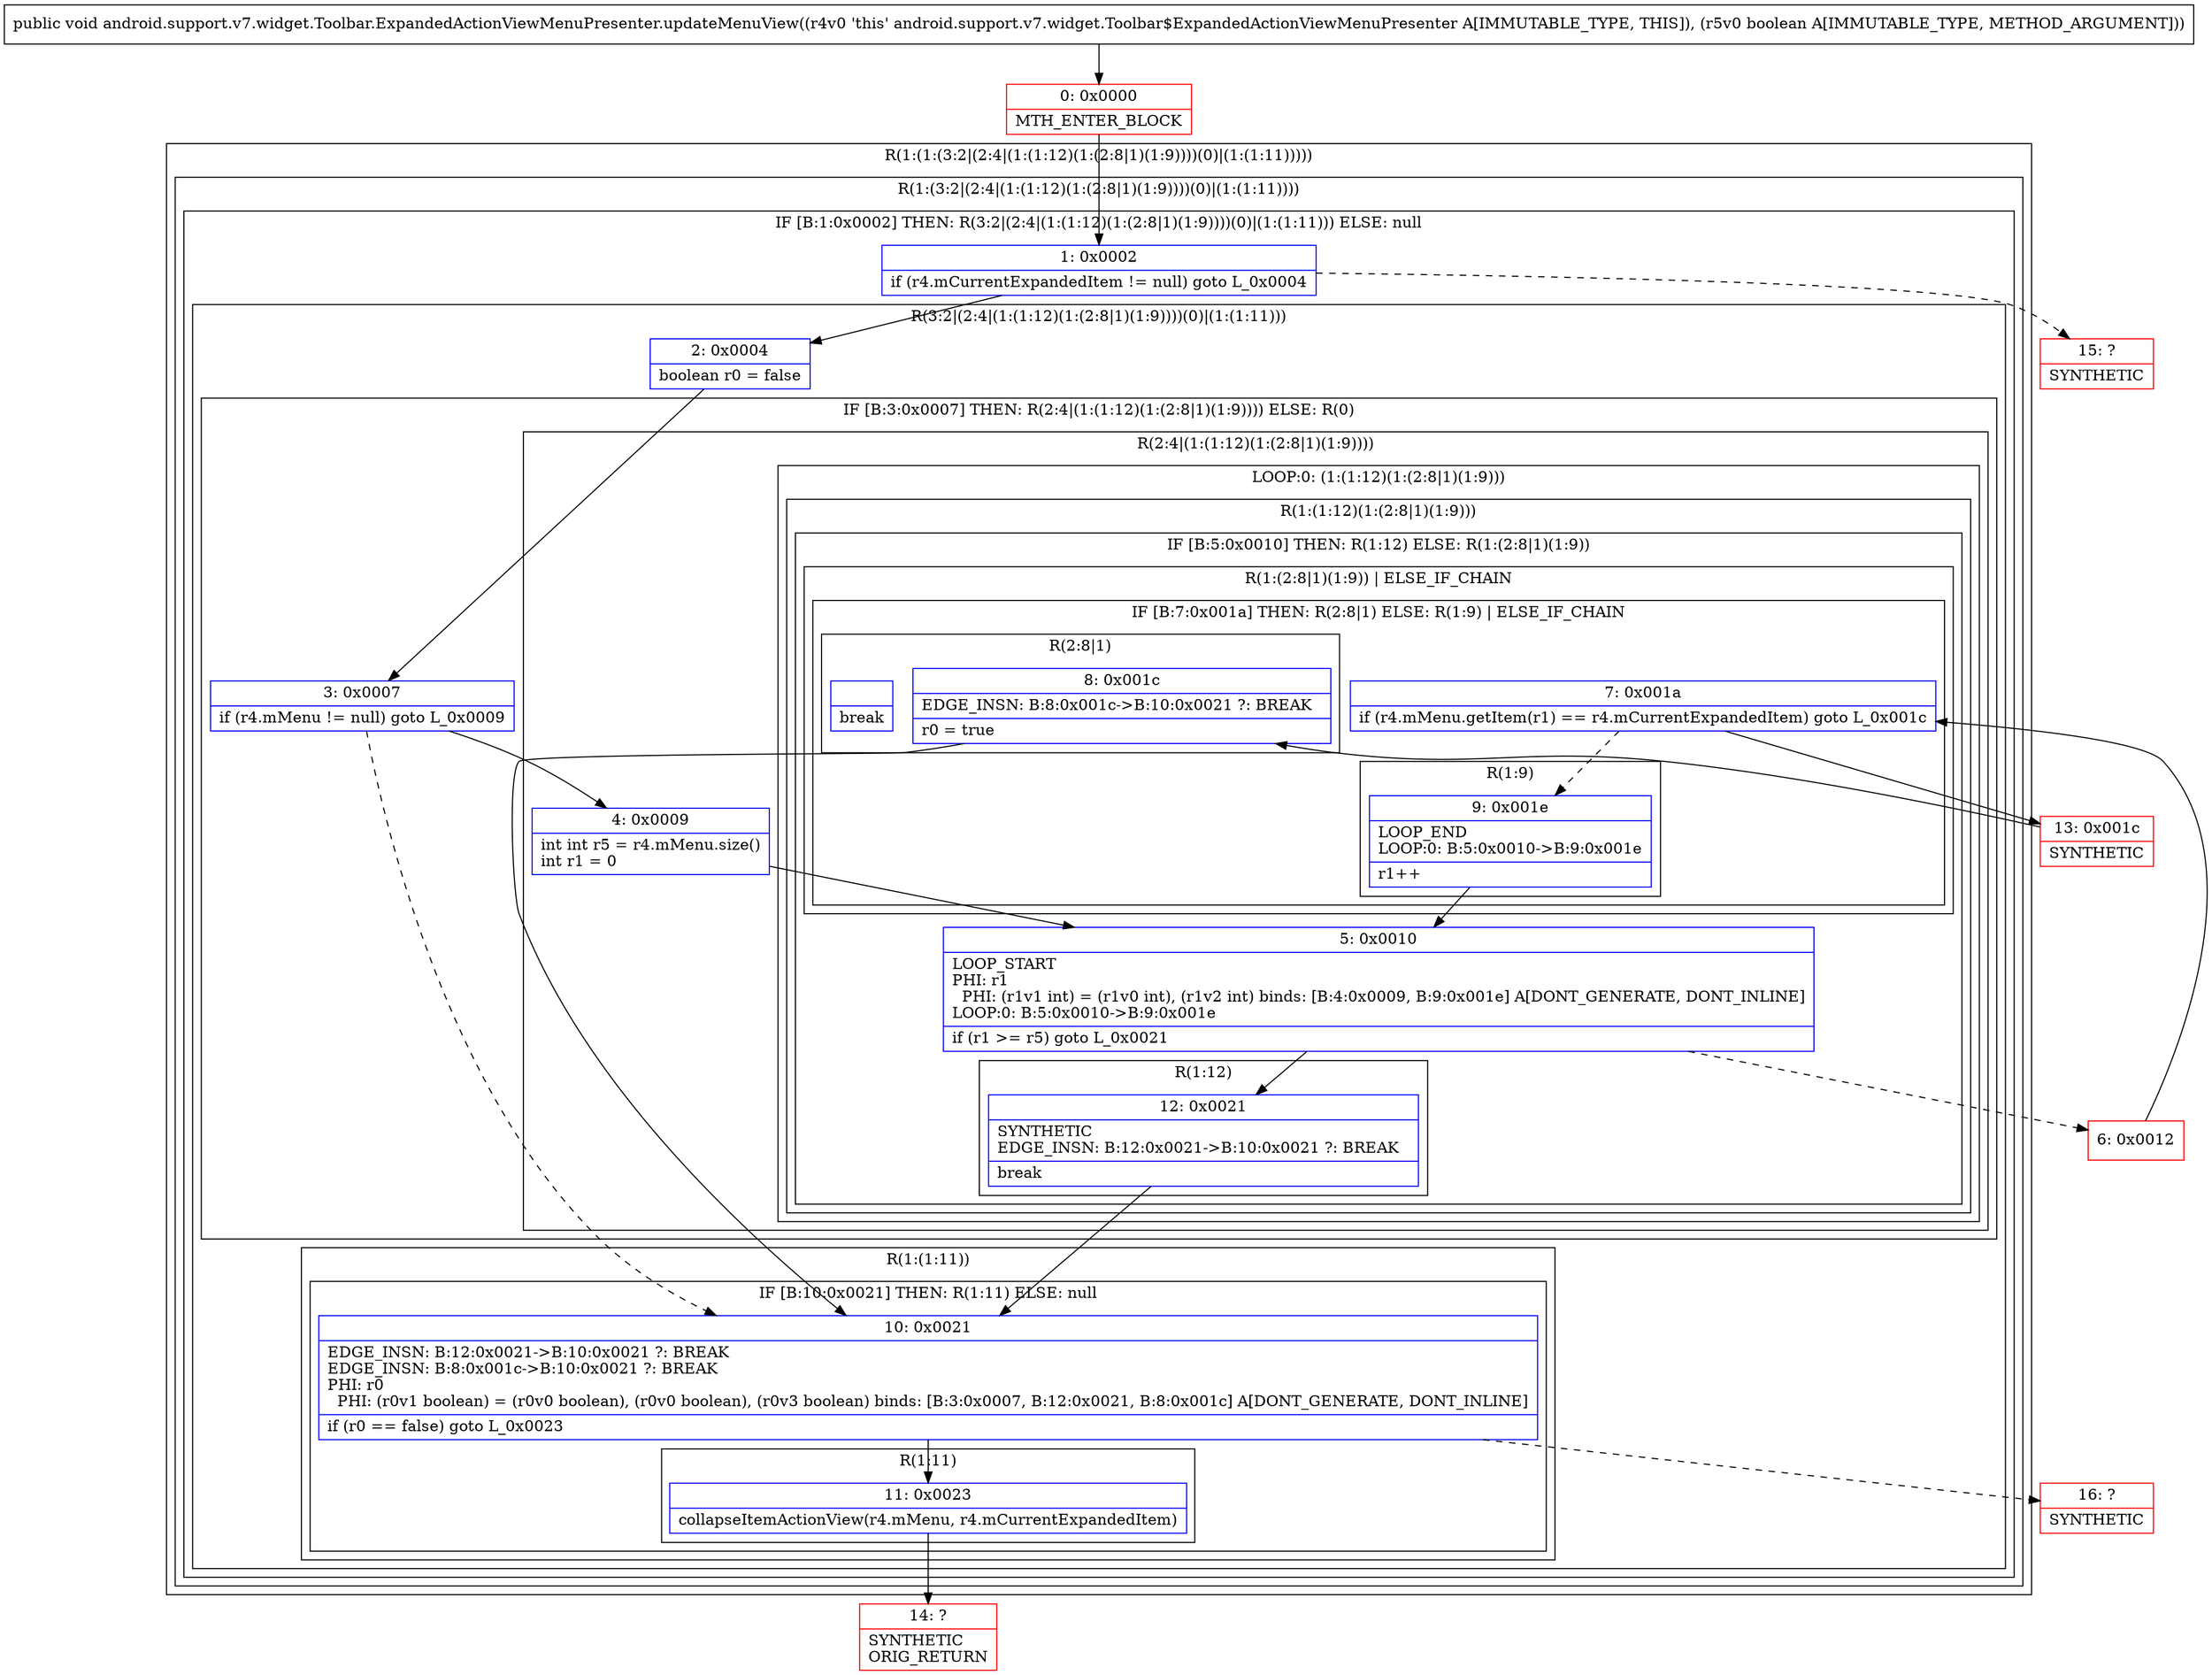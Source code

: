 digraph "CFG forandroid.support.v7.widget.Toolbar.ExpandedActionViewMenuPresenter.updateMenuView(Z)V" {
subgraph cluster_Region_279102456 {
label = "R(1:(1:(3:2|(2:4|(1:(1:12)(1:(2:8|1)(1:9))))(0)|(1:(1:11)))))";
node [shape=record,color=blue];
subgraph cluster_Region_914883660 {
label = "R(1:(3:2|(2:4|(1:(1:12)(1:(2:8|1)(1:9))))(0)|(1:(1:11))))";
node [shape=record,color=blue];
subgraph cluster_IfRegion_1864794984 {
label = "IF [B:1:0x0002] THEN: R(3:2|(2:4|(1:(1:12)(1:(2:8|1)(1:9))))(0)|(1:(1:11))) ELSE: null";
node [shape=record,color=blue];
Node_1 [shape=record,label="{1\:\ 0x0002|if (r4.mCurrentExpandedItem != null) goto L_0x0004\l}"];
subgraph cluster_Region_1058355128 {
label = "R(3:2|(2:4|(1:(1:12)(1:(2:8|1)(1:9))))(0)|(1:(1:11)))";
node [shape=record,color=blue];
Node_2 [shape=record,label="{2\:\ 0x0004|boolean r0 = false\l}"];
subgraph cluster_IfRegion_446680595 {
label = "IF [B:3:0x0007] THEN: R(2:4|(1:(1:12)(1:(2:8|1)(1:9)))) ELSE: R(0)";
node [shape=record,color=blue];
Node_3 [shape=record,label="{3\:\ 0x0007|if (r4.mMenu != null) goto L_0x0009\l}"];
subgraph cluster_Region_1860583926 {
label = "R(2:4|(1:(1:12)(1:(2:8|1)(1:9))))";
node [shape=record,color=blue];
Node_4 [shape=record,label="{4\:\ 0x0009|int int r5 = r4.mMenu.size()\lint r1 = 0\l}"];
subgraph cluster_LoopRegion_472150971 {
label = "LOOP:0: (1:(1:12)(1:(2:8|1)(1:9)))";
node [shape=record,color=blue];
subgraph cluster_Region_1794686487 {
label = "R(1:(1:12)(1:(2:8|1)(1:9)))";
node [shape=record,color=blue];
subgraph cluster_IfRegion_2019038053 {
label = "IF [B:5:0x0010] THEN: R(1:12) ELSE: R(1:(2:8|1)(1:9))";
node [shape=record,color=blue];
Node_5 [shape=record,label="{5\:\ 0x0010|LOOP_START\lPHI: r1 \l  PHI: (r1v1 int) = (r1v0 int), (r1v2 int) binds: [B:4:0x0009, B:9:0x001e] A[DONT_GENERATE, DONT_INLINE]\lLOOP:0: B:5:0x0010\-\>B:9:0x001e\l|if (r1 \>= r5) goto L_0x0021\l}"];
subgraph cluster_Region_832458211 {
label = "R(1:12)";
node [shape=record,color=blue];
Node_12 [shape=record,label="{12\:\ 0x0021|SYNTHETIC\lEDGE_INSN: B:12:0x0021\-\>B:10:0x0021 ?: BREAK  \l|break\l}"];
}
subgraph cluster_Region_1435890325 {
label = "R(1:(2:8|1)(1:9)) | ELSE_IF_CHAIN\l";
node [shape=record,color=blue];
subgraph cluster_IfRegion_2125483017 {
label = "IF [B:7:0x001a] THEN: R(2:8|1) ELSE: R(1:9) | ELSE_IF_CHAIN\l";
node [shape=record,color=blue];
Node_7 [shape=record,label="{7\:\ 0x001a|if (r4.mMenu.getItem(r1) == r4.mCurrentExpandedItem) goto L_0x001c\l}"];
subgraph cluster_Region_1075408330 {
label = "R(2:8|1)";
node [shape=record,color=blue];
Node_8 [shape=record,label="{8\:\ 0x001c|EDGE_INSN: B:8:0x001c\-\>B:10:0x0021 ?: BREAK  \l|r0 = true\l}"];
Node_InsnContainer_1779694135 [shape=record,label="{|break\l}"];
}
subgraph cluster_Region_1931761305 {
label = "R(1:9)";
node [shape=record,color=blue];
Node_9 [shape=record,label="{9\:\ 0x001e|LOOP_END\lLOOP:0: B:5:0x0010\-\>B:9:0x001e\l|r1++\l}"];
}
}
}
}
}
}
}
subgraph cluster_Region_1169484132 {
label = "R(0)";
node [shape=record,color=blue];
}
}
subgraph cluster_Region_109462884 {
label = "R(1:(1:11))";
node [shape=record,color=blue];
subgraph cluster_IfRegion_531776889 {
label = "IF [B:10:0x0021] THEN: R(1:11) ELSE: null";
node [shape=record,color=blue];
Node_10 [shape=record,label="{10\:\ 0x0021|EDGE_INSN: B:12:0x0021\-\>B:10:0x0021 ?: BREAK  \lEDGE_INSN: B:8:0x001c\-\>B:10:0x0021 ?: BREAK  \lPHI: r0 \l  PHI: (r0v1 boolean) = (r0v0 boolean), (r0v0 boolean), (r0v3 boolean) binds: [B:3:0x0007, B:12:0x0021, B:8:0x001c] A[DONT_GENERATE, DONT_INLINE]\l|if (r0 == false) goto L_0x0023\l}"];
subgraph cluster_Region_2096959099 {
label = "R(1:11)";
node [shape=record,color=blue];
Node_11 [shape=record,label="{11\:\ 0x0023|collapseItemActionView(r4.mMenu, r4.mCurrentExpandedItem)\l}"];
}
}
}
}
}
}
}
Node_0 [shape=record,color=red,label="{0\:\ 0x0000|MTH_ENTER_BLOCK\l}"];
Node_6 [shape=record,color=red,label="{6\:\ 0x0012}"];
Node_13 [shape=record,color=red,label="{13\:\ 0x001c|SYNTHETIC\l}"];
Node_14 [shape=record,color=red,label="{14\:\ ?|SYNTHETIC\lORIG_RETURN\l}"];
Node_15 [shape=record,color=red,label="{15\:\ ?|SYNTHETIC\l}"];
Node_16 [shape=record,color=red,label="{16\:\ ?|SYNTHETIC\l}"];
MethodNode[shape=record,label="{public void android.support.v7.widget.Toolbar.ExpandedActionViewMenuPresenter.updateMenuView((r4v0 'this' android.support.v7.widget.Toolbar$ExpandedActionViewMenuPresenter A[IMMUTABLE_TYPE, THIS]), (r5v0 boolean A[IMMUTABLE_TYPE, METHOD_ARGUMENT])) }"];
MethodNode -> Node_0;
Node_1 -> Node_2;
Node_1 -> Node_15[style=dashed];
Node_2 -> Node_3;
Node_3 -> Node_4;
Node_3 -> Node_10[style=dashed];
Node_4 -> Node_5;
Node_5 -> Node_6[style=dashed];
Node_5 -> Node_12;
Node_12 -> Node_10;
Node_7 -> Node_9[style=dashed];
Node_7 -> Node_13;
Node_8 -> Node_10;
Node_9 -> Node_5;
Node_10 -> Node_11;
Node_10 -> Node_16[style=dashed];
Node_11 -> Node_14;
Node_0 -> Node_1;
Node_6 -> Node_7;
Node_13 -> Node_8;
}

